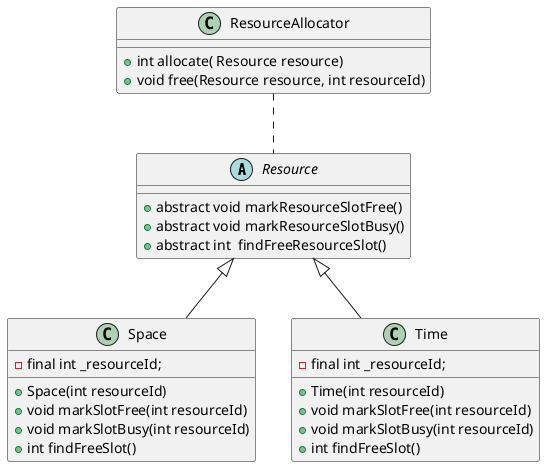 @startuml


abstract class Resource 
{
    + abstract void markResourceSlotFree()
    + abstract void markResourceSlotBusy()
    + abstract int  findFreeResourceSlot()
}

class Space extends Resource 
{
    - final int _resourceId;

    + Space(int resourceId)
    + void markSlotFree(int resourceId)
    + void markSlotBusy(int resourceId)
    + int findFreeSlot()
}


class Time extends Resource 
{
    - final int _resourceId;

    + Time(int resourceId)
    + void markSlotFree(int resourceId)
    + void markSlotBusy(int resourceId)
    + int findFreeSlot()
}

class ResourceAllocator
{
    + int allocate( Resource resource)
    + void free(Resource resource, int resourceId)
}

ResourceAllocator -. Resource

@enduml
